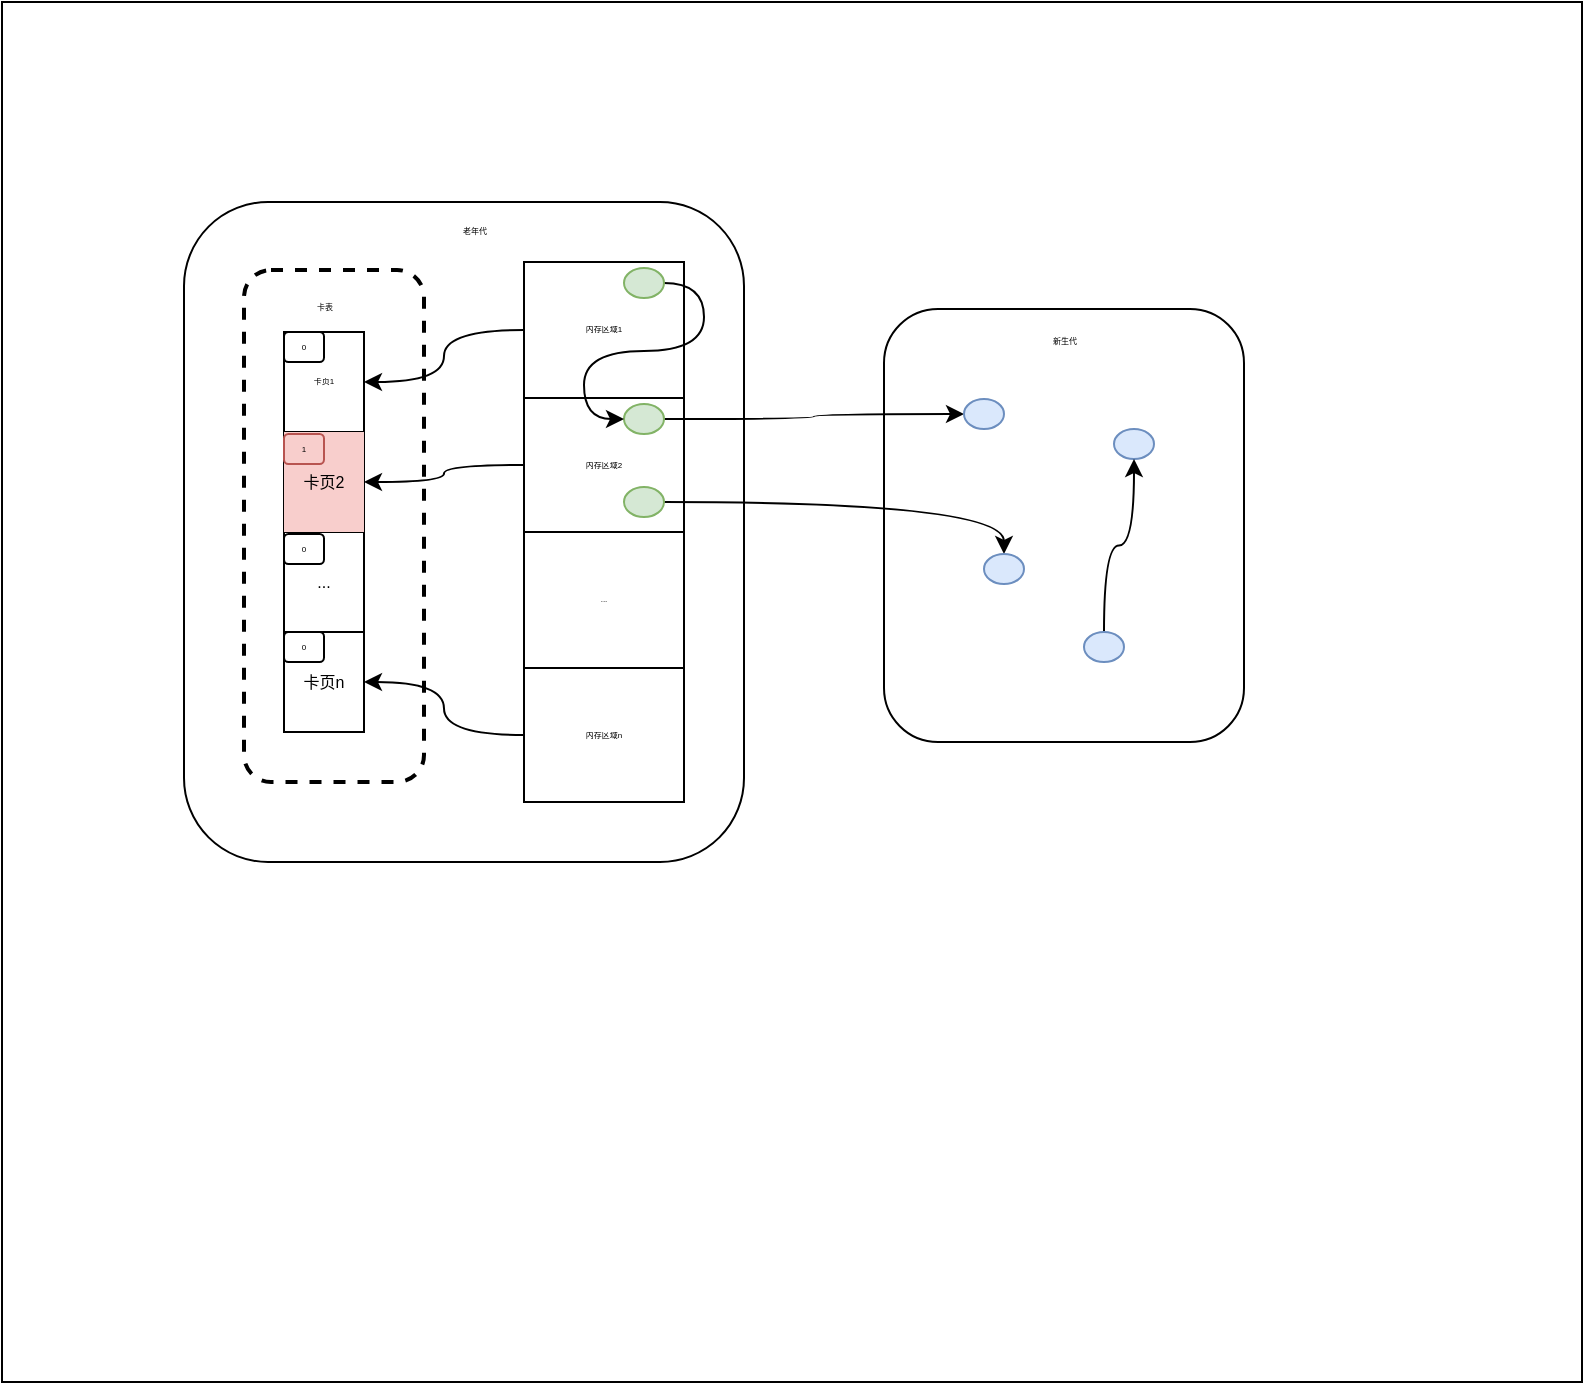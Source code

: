 <mxfile version="15.9.6" type="github">
  <diagram id="5vlA0WiLaQtnM4CY3SOf" name="Page-1">
    <mxGraphModel dx="1185" dy="1804" grid="1" gridSize="10" guides="1" tooltips="1" connect="1" arrows="1" fold="1" page="1" pageScale="1" pageWidth="827" pageHeight="1169" math="0" shadow="0">
      <root>
        <mxCell id="0" />
        <mxCell id="1" parent="0" />
        <mxCell id="5ICQpxsMSVb3y06Schbl-2" value="" style="rounded=0;whiteSpace=wrap;html=1;" vertex="1" parent="1">
          <mxGeometry x="19" y="-80" width="790" height="690" as="geometry" />
        </mxCell>
        <mxCell id="5ICQpxsMSVb3y06Schbl-3" value="" style="rounded=1;whiteSpace=wrap;html=1;" vertex="1" parent="1">
          <mxGeometry x="110" y="20" width="280" height="330" as="geometry" />
        </mxCell>
        <mxCell id="5ICQpxsMSVb3y06Schbl-92" value="" style="rounded=1;whiteSpace=wrap;html=1;fontSize=4;dashed=1;strokeWidth=2;" vertex="1" parent="1">
          <mxGeometry x="140" y="54" width="90" height="256" as="geometry" />
        </mxCell>
        <mxCell id="5ICQpxsMSVb3y06Schbl-4" value="" style="rounded=1;whiteSpace=wrap;html=1;" vertex="1" parent="1">
          <mxGeometry x="460" y="73.5" width="180" height="216.5" as="geometry" />
        </mxCell>
        <mxCell id="5ICQpxsMSVb3y06Schbl-45" value="" style="shape=table;startSize=0;container=1;collapsible=0;childLayout=tableLayout;fontSize=8;" vertex="1" parent="1">
          <mxGeometry x="160" y="85" width="40" height="200" as="geometry" />
        </mxCell>
        <mxCell id="5ICQpxsMSVb3y06Schbl-46" value="" style="shape=partialRectangle;collapsible=0;dropTarget=0;pointerEvents=0;fillColor=none;top=0;left=0;bottom=0;right=0;points=[[0,0.5],[1,0.5]];portConstraint=eastwest;fontSize=8;" vertex="1" parent="5ICQpxsMSVb3y06Schbl-45">
          <mxGeometry width="40" height="50" as="geometry" />
        </mxCell>
        <mxCell id="5ICQpxsMSVb3y06Schbl-47" value="卡页1" style="shape=partialRectangle;html=1;whiteSpace=wrap;connectable=0;overflow=hidden;fillColor=none;top=0;left=0;bottom=0;right=0;pointerEvents=1;fontSize=4;" vertex="1" parent="5ICQpxsMSVb3y06Schbl-46">
          <mxGeometry width="40" height="50" as="geometry">
            <mxRectangle width="40" height="50" as="alternateBounds" />
          </mxGeometry>
        </mxCell>
        <mxCell id="5ICQpxsMSVb3y06Schbl-48" value="" style="shape=partialRectangle;collapsible=0;dropTarget=0;pointerEvents=0;fillColor=none;top=0;left=0;bottom=0;right=0;points=[[0,0.5],[1,0.5]];portConstraint=eastwest;fontSize=8;" vertex="1" parent="5ICQpxsMSVb3y06Schbl-45">
          <mxGeometry y="50" width="40" height="50" as="geometry" />
        </mxCell>
        <mxCell id="5ICQpxsMSVb3y06Schbl-49" value="&lt;span style=&quot;font-size: 8px;&quot;&gt;卡页2&lt;/span&gt;" style="shape=partialRectangle;html=1;whiteSpace=wrap;connectable=0;overflow=hidden;fillColor=#f8cecc;top=0;left=0;bottom=0;right=0;pointerEvents=1;fontSize=8;strokeColor=#b85450;" vertex="1" parent="5ICQpxsMSVb3y06Schbl-48">
          <mxGeometry width="40" height="50" as="geometry">
            <mxRectangle width="40" height="50" as="alternateBounds" />
          </mxGeometry>
        </mxCell>
        <mxCell id="5ICQpxsMSVb3y06Schbl-50" value="" style="shape=partialRectangle;collapsible=0;dropTarget=0;pointerEvents=0;fillColor=none;top=0;left=0;bottom=0;right=0;points=[[0,0.5],[1,0.5]];portConstraint=eastwest;fontSize=8;" vertex="1" parent="5ICQpxsMSVb3y06Schbl-45">
          <mxGeometry y="100" width="40" height="50" as="geometry" />
        </mxCell>
        <mxCell id="5ICQpxsMSVb3y06Schbl-51" value="..." style="shape=partialRectangle;html=1;whiteSpace=wrap;connectable=0;overflow=hidden;fillColor=none;top=0;left=0;bottom=0;right=0;pointerEvents=1;fontSize=8;" vertex="1" parent="5ICQpxsMSVb3y06Schbl-50">
          <mxGeometry width="40" height="50" as="geometry">
            <mxRectangle width="40" height="50" as="alternateBounds" />
          </mxGeometry>
        </mxCell>
        <mxCell id="5ICQpxsMSVb3y06Schbl-52" value="" style="shape=partialRectangle;collapsible=0;dropTarget=0;pointerEvents=0;fillColor=none;top=0;left=0;bottom=0;right=0;points=[[0,0.5],[1,0.5]];portConstraint=eastwest;fontSize=8;" vertex="1" parent="5ICQpxsMSVb3y06Schbl-45">
          <mxGeometry y="150" width="40" height="50" as="geometry" />
        </mxCell>
        <mxCell id="5ICQpxsMSVb3y06Schbl-53" value="&lt;span style=&quot;font-size: 8px&quot;&gt;卡页n&lt;/span&gt;" style="shape=partialRectangle;html=1;whiteSpace=wrap;connectable=0;overflow=hidden;fillColor=none;top=0;left=0;bottom=0;right=0;pointerEvents=1;fontSize=8;" vertex="1" parent="5ICQpxsMSVb3y06Schbl-52">
          <mxGeometry width="40" height="50" as="geometry">
            <mxRectangle width="40" height="50" as="alternateBounds" />
          </mxGeometry>
        </mxCell>
        <mxCell id="5ICQpxsMSVb3y06Schbl-54" value="" style="shape=table;startSize=0;container=1;collapsible=0;childLayout=tableLayout;fontSize=4;" vertex="1" parent="1">
          <mxGeometry x="280" y="50" width="80" height="270" as="geometry" />
        </mxCell>
        <mxCell id="5ICQpxsMSVb3y06Schbl-55" value="" style="shape=partialRectangle;collapsible=0;dropTarget=0;pointerEvents=0;fillColor=none;top=0;left=0;bottom=0;right=0;points=[[0,0.5],[1,0.5]];portConstraint=eastwest;fontSize=4;" vertex="1" parent="5ICQpxsMSVb3y06Schbl-54">
          <mxGeometry width="80" height="68" as="geometry" />
        </mxCell>
        <mxCell id="5ICQpxsMSVb3y06Schbl-56" value="内存区域1" style="shape=partialRectangle;html=1;whiteSpace=wrap;connectable=0;overflow=hidden;fillColor=none;top=0;left=0;bottom=0;right=0;pointerEvents=1;fontSize=4;" vertex="1" parent="5ICQpxsMSVb3y06Schbl-55">
          <mxGeometry width="80" height="68" as="geometry">
            <mxRectangle width="80" height="68" as="alternateBounds" />
          </mxGeometry>
        </mxCell>
        <mxCell id="5ICQpxsMSVb3y06Schbl-57" value="" style="shape=partialRectangle;collapsible=0;dropTarget=0;pointerEvents=0;fillColor=none;top=0;left=0;bottom=0;right=0;points=[[0,0.5],[1,0.5]];portConstraint=eastwest;fontSize=4;" vertex="1" parent="5ICQpxsMSVb3y06Schbl-54">
          <mxGeometry y="68" width="80" height="67" as="geometry" />
        </mxCell>
        <mxCell id="5ICQpxsMSVb3y06Schbl-58" value="内存区域2" style="shape=partialRectangle;html=1;whiteSpace=wrap;connectable=0;overflow=hidden;fillColor=none;top=0;left=0;bottom=0;right=0;pointerEvents=1;fontSize=4;" vertex="1" parent="5ICQpxsMSVb3y06Schbl-57">
          <mxGeometry width="80" height="67" as="geometry">
            <mxRectangle width="80" height="67" as="alternateBounds" />
          </mxGeometry>
        </mxCell>
        <mxCell id="5ICQpxsMSVb3y06Schbl-59" value="" style="shape=partialRectangle;collapsible=0;dropTarget=0;pointerEvents=0;fillColor=none;top=0;left=0;bottom=0;right=0;points=[[0,0.5],[1,0.5]];portConstraint=eastwest;fontSize=4;" vertex="1" parent="5ICQpxsMSVb3y06Schbl-54">
          <mxGeometry y="135" width="80" height="68" as="geometry" />
        </mxCell>
        <mxCell id="5ICQpxsMSVb3y06Schbl-60" value="..." style="shape=partialRectangle;html=1;whiteSpace=wrap;connectable=0;overflow=hidden;fillColor=none;top=0;left=0;bottom=0;right=0;pointerEvents=1;fontSize=4;" vertex="1" parent="5ICQpxsMSVb3y06Schbl-59">
          <mxGeometry width="80" height="68" as="geometry">
            <mxRectangle width="80" height="68" as="alternateBounds" />
          </mxGeometry>
        </mxCell>
        <mxCell id="5ICQpxsMSVb3y06Schbl-61" value="" style="shape=partialRectangle;collapsible=0;dropTarget=0;pointerEvents=0;fillColor=none;top=0;left=0;bottom=0;right=0;points=[[0,0.5],[1,0.5]];portConstraint=eastwest;fontSize=4;" vertex="1" parent="5ICQpxsMSVb3y06Schbl-54">
          <mxGeometry y="203" width="80" height="67" as="geometry" />
        </mxCell>
        <mxCell id="5ICQpxsMSVb3y06Schbl-62" value="内存区域n" style="shape=partialRectangle;html=1;whiteSpace=wrap;connectable=0;overflow=hidden;fillColor=none;top=0;left=0;bottom=0;right=0;pointerEvents=1;fontSize=4;" vertex="1" parent="5ICQpxsMSVb3y06Schbl-61">
          <mxGeometry width="80" height="67" as="geometry">
            <mxRectangle width="80" height="67" as="alternateBounds" />
          </mxGeometry>
        </mxCell>
        <mxCell id="5ICQpxsMSVb3y06Schbl-78" style="edgeStyle=orthogonalEdgeStyle;curved=1;rounded=0;orthogonalLoop=1;jettySize=auto;html=1;exitX=1;exitY=0.5;exitDx=0;exitDy=0;entryX=0;entryY=0.5;entryDx=0;entryDy=0;fontSize=4;" edge="1" parent="1" source="5ICQpxsMSVb3y06Schbl-63" target="5ICQpxsMSVb3y06Schbl-77">
          <mxGeometry relative="1" as="geometry" />
        </mxCell>
        <mxCell id="5ICQpxsMSVb3y06Schbl-63" value="" style="ellipse;whiteSpace=wrap;html=1;fontSize=4;fillColor=#d5e8d4;strokeColor=#82b366;" vertex="1" parent="1">
          <mxGeometry x="330" y="121" width="20" height="15" as="geometry" />
        </mxCell>
        <mxCell id="5ICQpxsMSVb3y06Schbl-81" style="edgeStyle=orthogonalEdgeStyle;curved=1;rounded=0;orthogonalLoop=1;jettySize=auto;html=1;exitX=1;exitY=0.5;exitDx=0;exitDy=0;entryX=0;entryY=0.5;entryDx=0;entryDy=0;fontSize=4;" edge="1" parent="1" source="5ICQpxsMSVb3y06Schbl-65" target="5ICQpxsMSVb3y06Schbl-63">
          <mxGeometry relative="1" as="geometry" />
        </mxCell>
        <mxCell id="5ICQpxsMSVb3y06Schbl-65" value="" style="ellipse;whiteSpace=wrap;html=1;fontSize=4;fillColor=#d5e8d4;strokeColor=#82b366;" vertex="1" parent="1">
          <mxGeometry x="330" y="53" width="20" height="15" as="geometry" />
        </mxCell>
        <mxCell id="5ICQpxsMSVb3y06Schbl-80" style="edgeStyle=orthogonalEdgeStyle;curved=1;rounded=0;orthogonalLoop=1;jettySize=auto;html=1;exitX=1;exitY=0.5;exitDx=0;exitDy=0;fontSize=4;" edge="1" parent="1" source="5ICQpxsMSVb3y06Schbl-68" target="5ICQpxsMSVb3y06Schbl-79">
          <mxGeometry relative="1" as="geometry" />
        </mxCell>
        <mxCell id="5ICQpxsMSVb3y06Schbl-68" value="" style="ellipse;whiteSpace=wrap;html=1;fontSize=4;fillColor=#d5e8d4;strokeColor=#82b366;" vertex="1" parent="1">
          <mxGeometry x="330" y="162.5" width="20" height="15" as="geometry" />
        </mxCell>
        <mxCell id="5ICQpxsMSVb3y06Schbl-74" style="edgeStyle=orthogonalEdgeStyle;curved=1;rounded=0;orthogonalLoop=1;jettySize=auto;html=1;exitX=0;exitY=0.5;exitDx=0;exitDy=0;entryX=1;entryY=0.5;entryDx=0;entryDy=0;fontSize=4;" edge="1" parent="1" source="5ICQpxsMSVb3y06Schbl-55" target="5ICQpxsMSVb3y06Schbl-46">
          <mxGeometry relative="1" as="geometry" />
        </mxCell>
        <mxCell id="5ICQpxsMSVb3y06Schbl-75" style="edgeStyle=orthogonalEdgeStyle;curved=1;rounded=0;orthogonalLoop=1;jettySize=auto;html=1;exitX=0;exitY=0.5;exitDx=0;exitDy=0;entryX=1;entryY=0.5;entryDx=0;entryDy=0;fontSize=4;" edge="1" parent="1" source="5ICQpxsMSVb3y06Schbl-57" target="5ICQpxsMSVb3y06Schbl-48">
          <mxGeometry relative="1" as="geometry" />
        </mxCell>
        <mxCell id="5ICQpxsMSVb3y06Schbl-77" value="" style="ellipse;whiteSpace=wrap;html=1;fontSize=4;fillColor=#dae8fc;strokeColor=#6c8ebf;" vertex="1" parent="1">
          <mxGeometry x="500" y="118.5" width="20" height="15" as="geometry" />
        </mxCell>
        <mxCell id="5ICQpxsMSVb3y06Schbl-79" value="" style="ellipse;whiteSpace=wrap;html=1;fontSize=4;fillColor=#dae8fc;strokeColor=#6c8ebf;" vertex="1" parent="1">
          <mxGeometry x="510" y="196" width="20" height="15" as="geometry" />
        </mxCell>
        <mxCell id="5ICQpxsMSVb3y06Schbl-82" value="老年代" style="text;html=1;align=center;verticalAlign=middle;resizable=0;points=[];autosize=1;strokeColor=none;fillColor=none;fontSize=4;" vertex="1" parent="1">
          <mxGeometry x="230" y="30" width="50" height="10" as="geometry" />
        </mxCell>
        <mxCell id="5ICQpxsMSVb3y06Schbl-83" value="新生代" style="text;html=1;align=center;verticalAlign=middle;resizable=0;points=[];autosize=1;strokeColor=none;fillColor=none;fontSize=4;" vertex="1" parent="1">
          <mxGeometry x="525" y="85" width="50" height="10" as="geometry" />
        </mxCell>
        <mxCell id="5ICQpxsMSVb3y06Schbl-87" value="0" style="rounded=1;whiteSpace=wrap;html=1;fontSize=4;" vertex="1" parent="1">
          <mxGeometry x="160" y="85" width="20" height="15" as="geometry" />
        </mxCell>
        <mxCell id="5ICQpxsMSVb3y06Schbl-88" value="0" style="rounded=1;whiteSpace=wrap;html=1;fontSize=4;" vertex="1" parent="1">
          <mxGeometry x="160" y="186" width="20" height="15" as="geometry" />
        </mxCell>
        <mxCell id="5ICQpxsMSVb3y06Schbl-89" value="0" style="rounded=1;whiteSpace=wrap;html=1;fontSize=4;" vertex="1" parent="1">
          <mxGeometry x="160" y="235" width="20" height="15" as="geometry" />
        </mxCell>
        <mxCell id="5ICQpxsMSVb3y06Schbl-90" value="1" style="rounded=1;whiteSpace=wrap;html=1;fontSize=4;fillColor=#f8cecc;strokeColor=#b85450;" vertex="1" parent="1">
          <mxGeometry x="160" y="136" width="20" height="15" as="geometry" />
        </mxCell>
        <mxCell id="5ICQpxsMSVb3y06Schbl-93" value="卡表" style="text;html=1;align=center;verticalAlign=middle;resizable=0;points=[];autosize=1;strokeColor=none;fillColor=none;fontSize=4;" vertex="1" parent="1">
          <mxGeometry x="160" y="68" width="40" height="10" as="geometry" />
        </mxCell>
        <mxCell id="5ICQpxsMSVb3y06Schbl-94" style="edgeStyle=orthogonalEdgeStyle;curved=1;rounded=0;orthogonalLoop=1;jettySize=auto;html=1;exitX=0;exitY=0.5;exitDx=0;exitDy=0;fontSize=4;" edge="1" parent="1" source="5ICQpxsMSVb3y06Schbl-61" target="5ICQpxsMSVb3y06Schbl-52">
          <mxGeometry relative="1" as="geometry" />
        </mxCell>
        <mxCell id="5ICQpxsMSVb3y06Schbl-95" value="" style="ellipse;whiteSpace=wrap;html=1;fontSize=4;fillColor=#dae8fc;strokeColor=#6c8ebf;" vertex="1" parent="1">
          <mxGeometry x="575" y="133.5" width="20" height="15" as="geometry" />
        </mxCell>
        <mxCell id="5ICQpxsMSVb3y06Schbl-97" style="edgeStyle=orthogonalEdgeStyle;curved=1;rounded=0;orthogonalLoop=1;jettySize=auto;html=1;fontSize=4;entryX=0.5;entryY=1;entryDx=0;entryDy=0;" edge="1" parent="1" source="5ICQpxsMSVb3y06Schbl-96" target="5ICQpxsMSVb3y06Schbl-95">
          <mxGeometry relative="1" as="geometry" />
        </mxCell>
        <mxCell id="5ICQpxsMSVb3y06Schbl-96" value="" style="ellipse;whiteSpace=wrap;html=1;fontSize=4;fillColor=#dae8fc;strokeColor=#6c8ebf;" vertex="1" parent="1">
          <mxGeometry x="560" y="235" width="20" height="15" as="geometry" />
        </mxCell>
      </root>
    </mxGraphModel>
  </diagram>
</mxfile>
